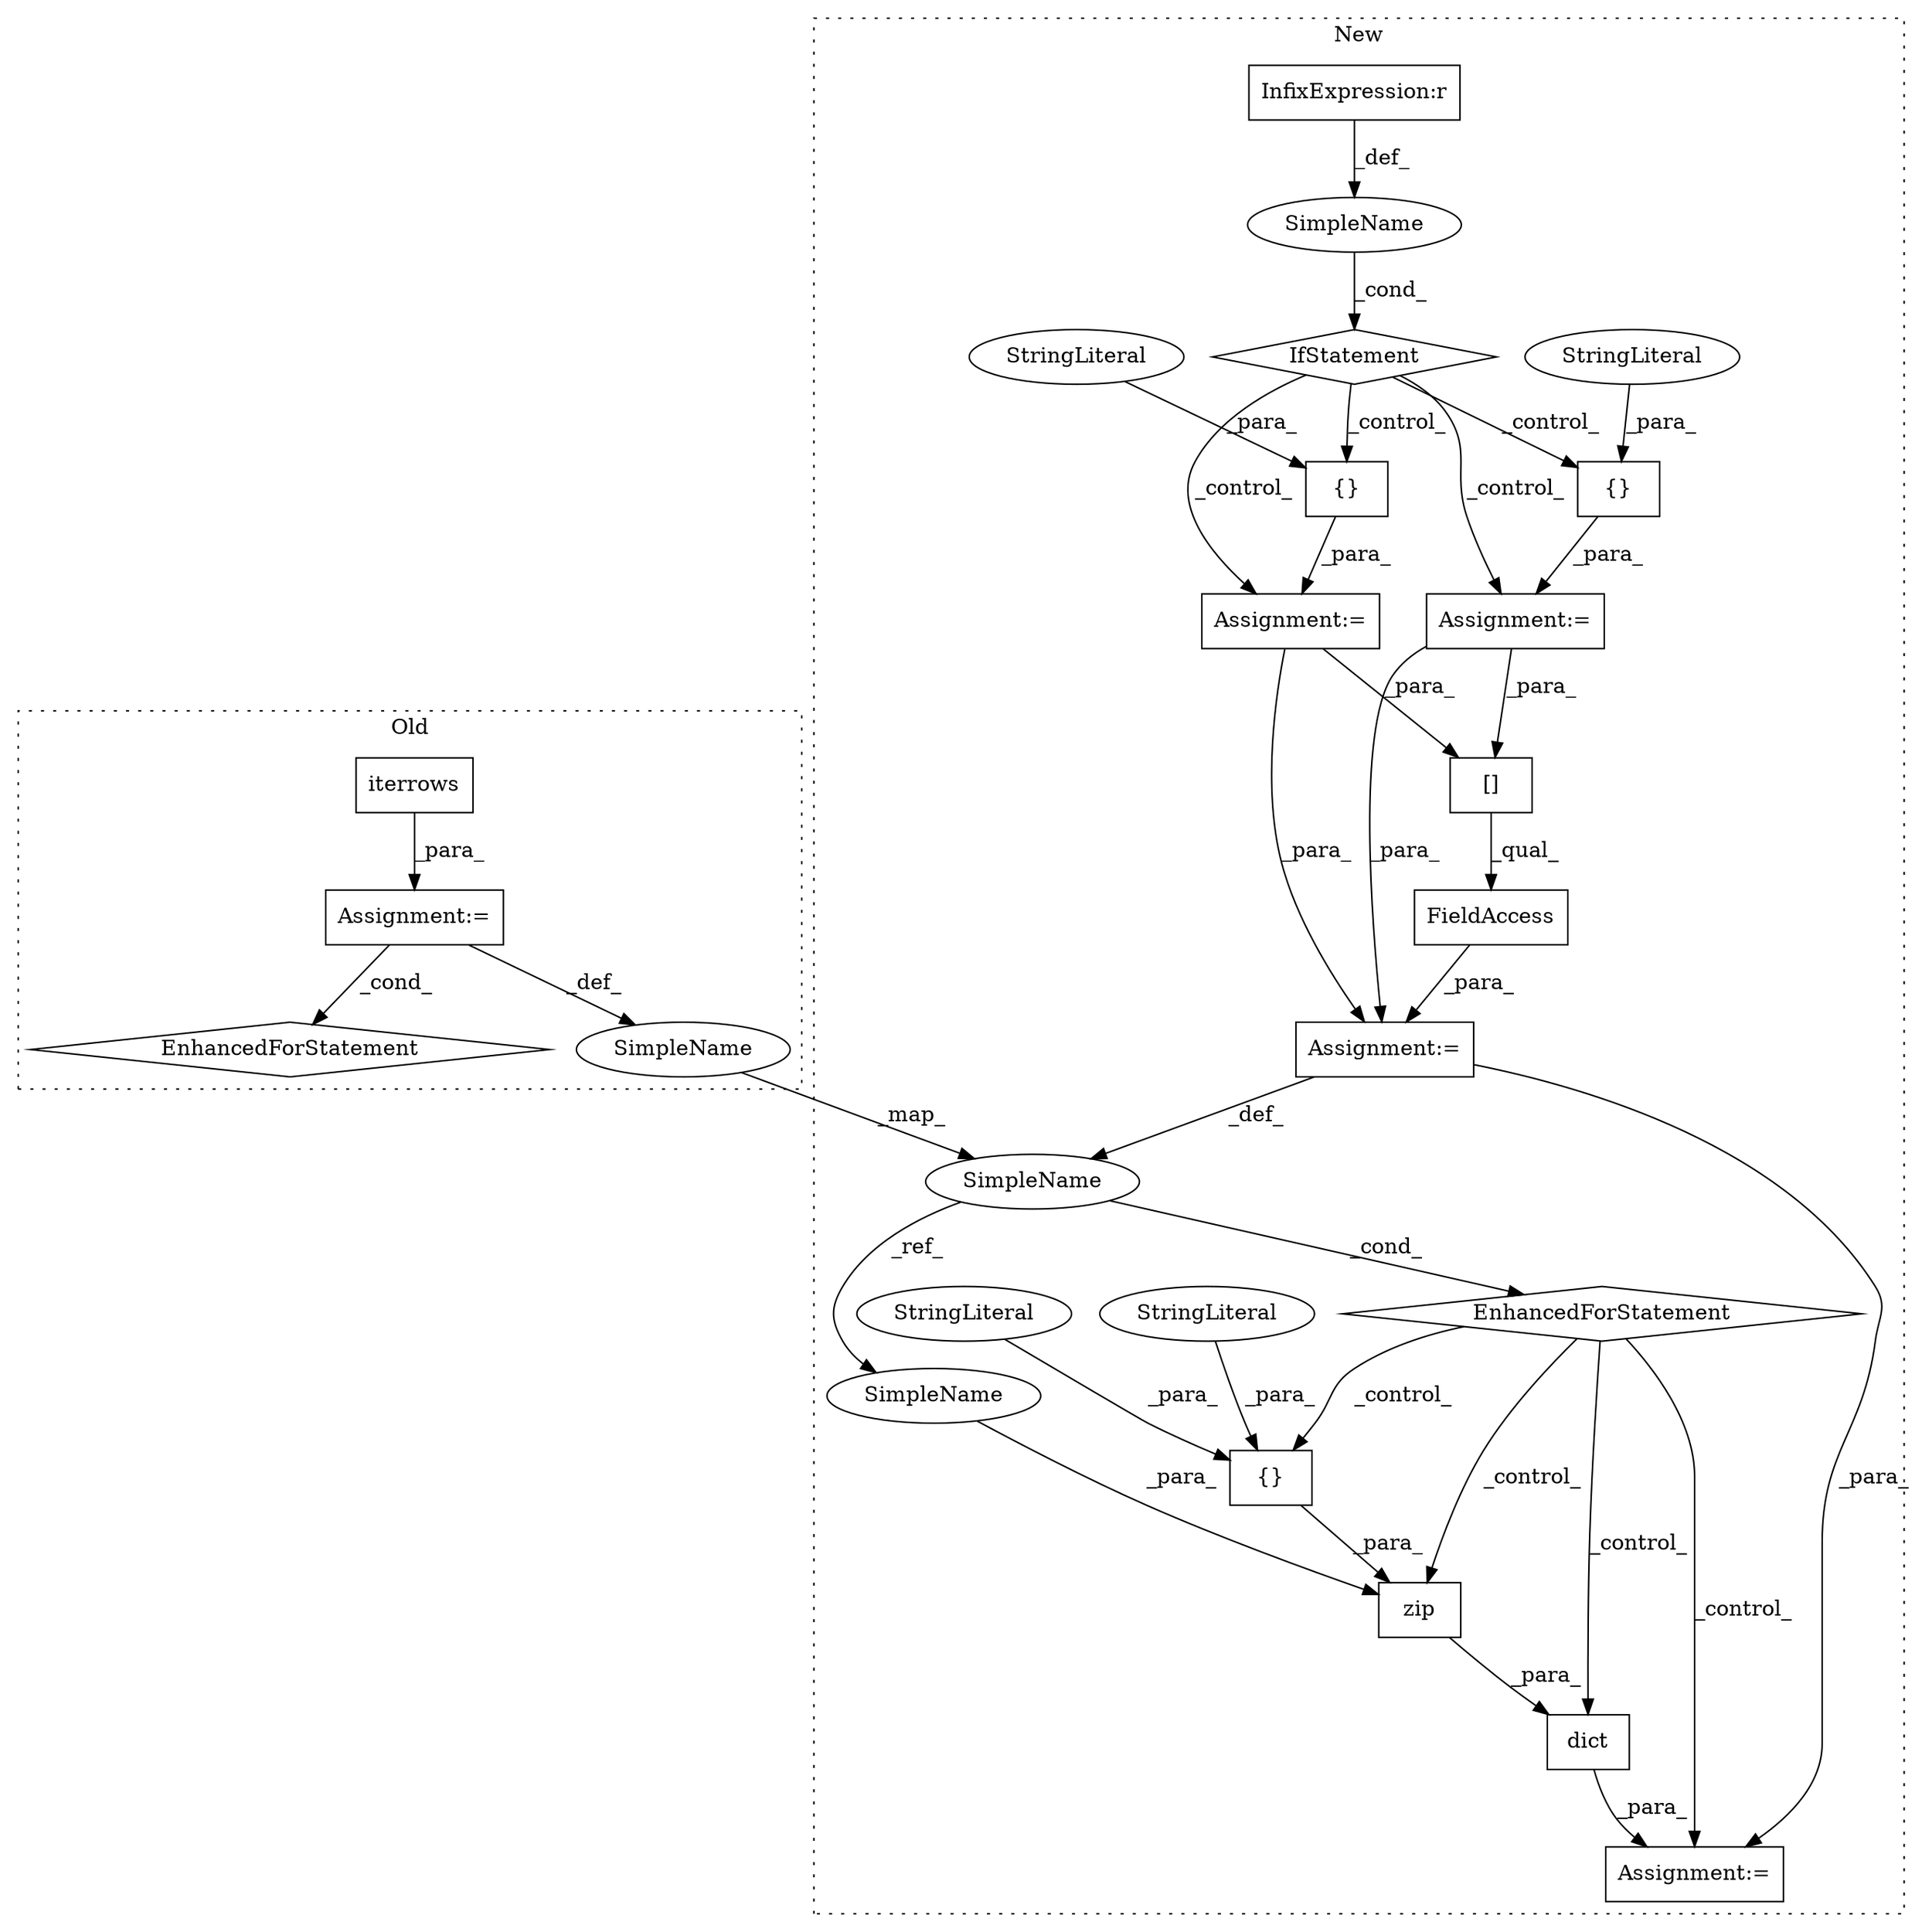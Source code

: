 digraph G {
subgraph cluster0 {
1 [label="iterrows" a="32" s="1785" l="10" shape="box"];
10 [label="EnhancedForStatement" a="70" s="1702,1795" l="63,2" shape="diamond"];
13 [label="SimpleName" a="42" s="1759" l="1" shape="ellipse"];
24 [label="Assignment:=" a="7" s="1702,1795" l="63,2" shape="box"];
label = "Old";
style="dotted";
}
subgraph cluster1 {
2 [label="dict" a="32" s="2003,2050" l="5,1" shape="box"];
3 [label="zip" a="32" s="2008,2049" l="4,1" shape="box"];
4 [label="{}" a="4" s="2024,2043" l="1,1" shape="box"];
5 [label="EnhancedForStatement" a="70" s="1899,1986" l="53,2" shape="diamond"];
6 [label="{}" a="4" s="1807,1818" l="1,1" shape="box"];
7 [label="InfixExpression:r" a="27" s="1771" l="4" shape="box"];
8 [label="[]" a="2" s="1963,1978" l="10,1" shape="box"];
9 [label="{}" a="4" s="1859,1886" l="1,1" shape="box"];
11 [label="FieldAccess" a="22" s="1963" l="23" shape="box"];
12 [label="SimpleName" a="42" s="1956" l="4" shape="ellipse"];
14 [label="IfStatement" a="25" s="1752,1779" l="4,2" shape="diamond"];
15 [label="SimpleName" a="42" s="" l="" shape="ellipse"];
16 [label="Assignment:=" a="7" s="2002" l="1" shape="box"];
17 [label="Assignment:=" a="7" s="1899,1986" l="53,2" shape="box"];
18 [label="StringLiteral" a="45" s="1808" l="10" shape="ellipse"];
19 [label="StringLiteral" a="45" s="2032" l="11" shape="ellipse"];
20 [label="StringLiteral" a="45" s="2025" l="6" shape="ellipse"];
21 [label="Assignment:=" a="7" s="1846" l="1" shape="box"];
22 [label="Assignment:=" a="7" s="1794" l="1" shape="box"];
23 [label="StringLiteral" a="45" s="1860" l="10" shape="ellipse"];
25 [label="SimpleName" a="42" s="2045" l="4" shape="ellipse"];
label = "New";
style="dotted";
}
1 -> 24 [label="_para_"];
2 -> 16 [label="_para_"];
3 -> 2 [label="_para_"];
4 -> 3 [label="_para_"];
5 -> 2 [label="_control_"];
5 -> 4 [label="_control_"];
5 -> 16 [label="_control_"];
5 -> 3 [label="_control_"];
6 -> 22 [label="_para_"];
7 -> 15 [label="_def_"];
8 -> 11 [label="_qual_"];
9 -> 21 [label="_para_"];
11 -> 17 [label="_para_"];
12 -> 25 [label="_ref_"];
12 -> 5 [label="_cond_"];
13 -> 12 [label="_map_"];
14 -> 6 [label="_control_"];
14 -> 22 [label="_control_"];
14 -> 21 [label="_control_"];
14 -> 9 [label="_control_"];
15 -> 14 [label="_cond_"];
17 -> 12 [label="_def_"];
17 -> 16 [label="_para_"];
18 -> 6 [label="_para_"];
19 -> 4 [label="_para_"];
20 -> 4 [label="_para_"];
21 -> 17 [label="_para_"];
21 -> 8 [label="_para_"];
22 -> 8 [label="_para_"];
22 -> 17 [label="_para_"];
23 -> 9 [label="_para_"];
24 -> 13 [label="_def_"];
24 -> 10 [label="_cond_"];
25 -> 3 [label="_para_"];
}